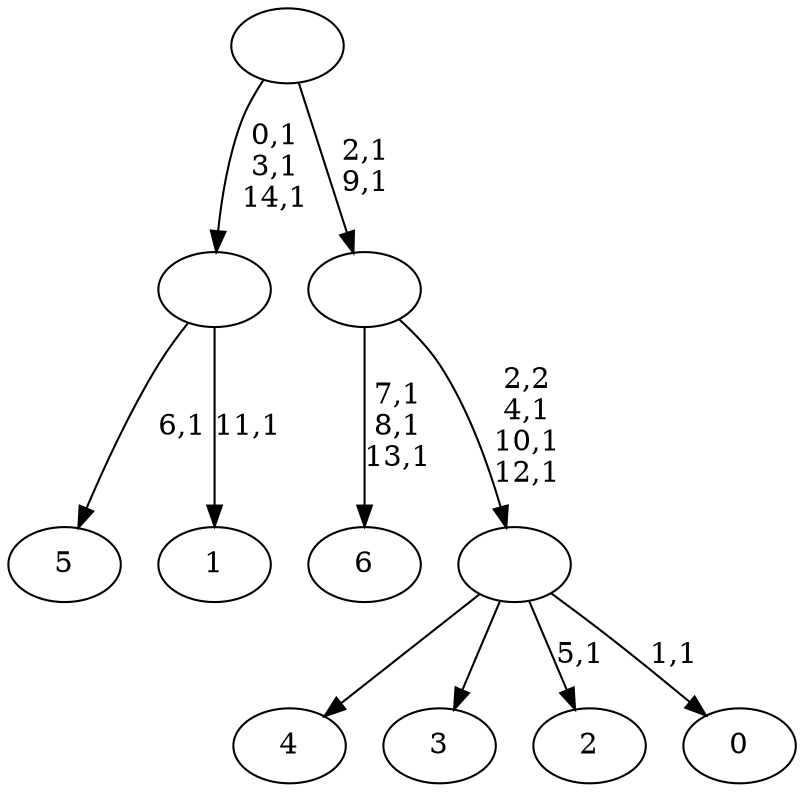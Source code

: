 digraph T {
	22 [label="6"]
	18 [label="5"]
	16 [label="4"]
	15 [label="3"]
	14 [label="2"]
	12 [label="1"]
	10 [label=""]
	7 [label="0"]
	5 [label=""]
	2 [label=""]
	0 [label=""]
	10 -> 12 [label="11,1"]
	10 -> 18 [label="6,1"]
	5 -> 7 [label="1,1"]
	5 -> 14 [label="5,1"]
	5 -> 16 [label=""]
	5 -> 15 [label=""]
	2 -> 5 [label="2,2\n4,1\n10,1\n12,1"]
	2 -> 22 [label="7,1\n8,1\n13,1"]
	0 -> 2 [label="2,1\n9,1"]
	0 -> 10 [label="0,1\n3,1\n14,1"]
}
